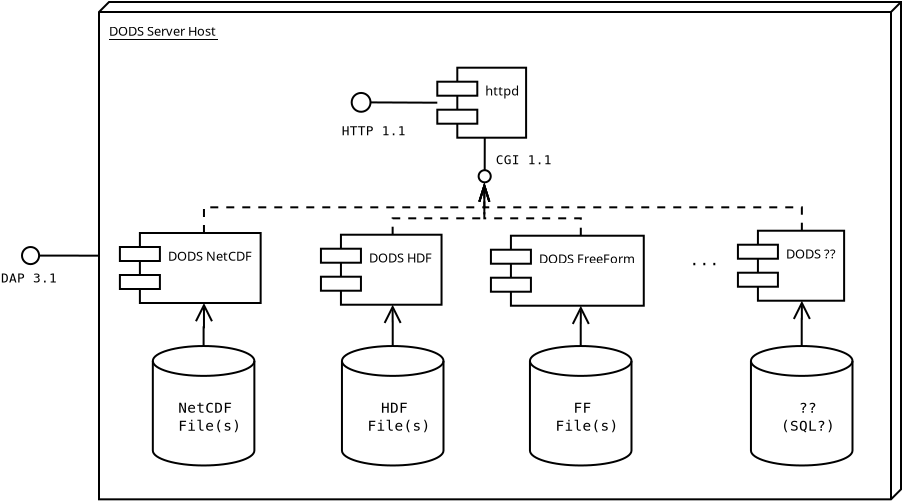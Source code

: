 <?xml version="1.0"?>
<diagram xmlns:dia="http://www.lysator.liu.se/~alla/dia/">
  <diagramdata>
    <attribute name="background">
      <color val="#ffffff"/>
    </attribute>
    <attribute name="paper">
      <composite type="paper">
        <attribute name="name">
          <string>#A4#</string>
        </attribute>
        <attribute name="tmargin">
          <real val="2.82"/>
        </attribute>
        <attribute name="bmargin">
          <real val="2.82"/>
        </attribute>
        <attribute name="lmargin">
          <real val="2.82"/>
        </attribute>
        <attribute name="rmargin">
          <real val="2.82"/>
        </attribute>
        <attribute name="is_portrait">
          <boolean val="true"/>
        </attribute>
        <attribute name="scaling">
          <real val="1"/>
        </attribute>
        <attribute name="fitto">
          <boolean val="false"/>
        </attribute>
      </composite>
    </attribute>
    <attribute name="grid">
      <composite type="grid">
        <attribute name="width_x">
          <real val="1"/>
        </attribute>
        <attribute name="width_y">
          <real val="1"/>
        </attribute>
        <attribute name="visible_x">
          <int val="1"/>
        </attribute>
        <attribute name="visible_y">
          <int val="1"/>
        </attribute>
      </composite>
    </attribute>
    <attribute name="guides">
      <composite type="guides">
        <attribute name="hguides"/>
        <attribute name="vguides"/>
      </composite>
    </attribute>
  </diagramdata>
  <layer name="Background" visible="true">
    <object type="UML - Node" version="0" id="O0">
      <attribute name="obj_pos">
        <point val="5.108,0.7"/>
      </attribute>
      <attribute name="obj_bb">
        <rectangle val="5.058,0.15;45.258,25.116"/>
      </attribute>
      <attribute name="elem_corner">
        <point val="5.108,0.7"/>
      </attribute>
      <attribute name="elem_width">
        <real val="39.6"/>
      </attribute>
      <attribute name="elem_height">
        <real val="24.366"/>
      </attribute>
      <attribute name="name">
        <composite type="text">
          <attribute name="string">
            <string>#DODS Server Host#</string>
          </attribute>
          <attribute name="font">
            <font name="Helvetica"/>
          </attribute>
          <attribute name="height">
            <real val="0.8"/>
          </attribute>
          <attribute name="pos">
            <point val="5.608,1.84"/>
          </attribute>
          <attribute name="color">
            <color val="#000000"/>
          </attribute>
          <attribute name="alignment">
            <enum val="0"/>
          </attribute>
        </composite>
      </attribute>
    </object>
    <object type="UML - Component" version="0" id="O1">
      <attribute name="obj_pos">
        <point val="22.023,3.485"/>
      </attribute>
      <attribute name="obj_bb">
        <rectangle val="21.973,3.435;26.819,7.035"/>
      </attribute>
      <attribute name="elem_corner">
        <point val="22.023,3.485"/>
      </attribute>
      <attribute name="elem_width">
        <real val="4.745"/>
      </attribute>
      <attribute name="elem_height">
        <real val="3.5"/>
      </attribute>
      <attribute name="text">
        <composite type="text">
          <attribute name="string">
            <string>#httpd#</string>
          </attribute>
          <attribute name="font">
            <font name="Helvetica"/>
          </attribute>
          <attribute name="height">
            <real val="0.8"/>
          </attribute>
          <attribute name="pos">
            <point val="24.423,4.885"/>
          </attribute>
          <attribute name="color">
            <color val="#000000"/>
          </attribute>
          <attribute name="alignment">
            <enum val="0"/>
          </attribute>
        </composite>
      </attribute>
    </object>
    <object type="UML - Component" version="0" id="O2">
      <attribute name="obj_pos">
        <point val="6.153,11.75"/>
      </attribute>
      <attribute name="obj_bb">
        <rectangle val="6.103,11.7;14.609,15.3"/>
      </attribute>
      <attribute name="elem_corner">
        <point val="6.153,11.75"/>
      </attribute>
      <attribute name="elem_width">
        <real val="8.406"/>
      </attribute>
      <attribute name="elem_height">
        <real val="3.5"/>
      </attribute>
      <attribute name="text">
        <composite type="text">
          <attribute name="string">
            <string>#DODS NetCDF#</string>
          </attribute>
          <attribute name="font">
            <font name="Helvetica"/>
          </attribute>
          <attribute name="height">
            <real val="0.8"/>
          </attribute>
          <attribute name="pos">
            <point val="8.553,13.15"/>
          </attribute>
          <attribute name="color">
            <color val="#000000"/>
          </attribute>
          <attribute name="alignment">
            <enum val="0"/>
          </attribute>
        </composite>
      </attribute>
    </object>
    <object type="UML - Implements" version="0" id="O3">
      <attribute name="obj_pos">
        <point val="24.396,6.985"/>
      </attribute>
      <attribute name="obj_bb">
        <rectangle val="24.04,6.935;28.586,9.266"/>
      </attribute>
      <attribute name="conn_endpoints">
        <point val="24.396,6.985"/>
        <point val="24.392,9.216"/>
      </attribute>
      <attribute name="diameter">
        <real val="0.606"/>
      </attribute>
      <attribute name="text">
        <string>#CGI 1.1#</string>
      </attribute>
      <attribute name="text_pos">
        <point val="24.942,8.316"/>
      </attribute>
      <connections>
        <connection handle="0" to="O1" connection="6"/>
      </connections>
    </object>
    <object type="UML - Dependency" version="0" id="O4">
      <attribute name="obj_pos">
        <point val="10.356,11.75"/>
      </attribute>
      <attribute name="obj_bb">
        <rectangle val="9.506,8.366;25.225,12.6"/>
      </attribute>
      <attribute name="orth_points">
        <point val="10.356,11.75"/>
        <point val="10.356,10.466"/>
        <point val="24.375,10.466"/>
        <point val="24.375,9.216"/>
      </attribute>
      <attribute name="orth_orient">
        <enum val="1"/>
        <enum val="0"/>
        <enum val="1"/>
      </attribute>
      <attribute name="draw_arrow">
        <boolean val="true"/>
      </attribute>
      <attribute name="name">
        <string/>
      </attribute>
      <attribute name="stereotype">
        <string/>
      </attribute>
      <connections>
        <connection handle="0" to="O2" connection="1"/>
      </connections>
    </object>
    <object type="UML - Implements" version="0" id="O5">
      <attribute name="obj_pos">
        <point val="22.023,5.235"/>
      </attribute>
      <attribute name="obj_bb">
        <rectangle val="17.192,4.697;22.073,7.121"/>
      </attribute>
      <attribute name="conn_endpoints">
        <point val="22.023,5.235"/>
        <point val="17.742,5.216"/>
      </attribute>
      <attribute name="diameter">
        <real val="0.942"/>
      </attribute>
      <attribute name="text">
        <string>#HTTP 1.1#</string>
      </attribute>
      <attribute name="text_pos">
        <point val="17.242,6.866"/>
      </attribute>
      <connections>
        <connection handle="0" to="O1" connection="3"/>
      </connections>
    </object>
    <object type="UML - Implements" version="0" id="O6">
      <attribute name="obj_pos">
        <point val="5.108,12.883"/>
      </attribute>
      <attribute name="obj_bb">
        <rectangle val="0.158,12.4;5.158,14.483"/>
      </attribute>
      <attribute name="conn_endpoints">
        <point val="5.108,12.883"/>
        <point val="1.258,12.878"/>
      </attribute>
      <attribute name="diameter">
        <real val="0.856"/>
      </attribute>
      <attribute name="text">
        <string>#DAP 3.1#</string>
      </attribute>
      <attribute name="text_pos">
        <point val="0.208,14.228"/>
      </attribute>
      <connections>
        <connection handle="0" to="O0" connection="3"/>
      </connections>
    </object>
    <object type="UML - Association" version="0" id="O7">
      <attribute name="obj_pos">
        <point val="10.356,15.25"/>
      </attribute>
      <attribute name="obj_bb">
        <rectangle val="8.888,13.8;11.806,19.001"/>
      </attribute>
      <attribute name="orth_points">
        <point val="10.356,15.25"/>
        <point val="10.356,16.466"/>
        <point val="10.338,16.466"/>
        <point val="10.338,17.401"/>
      </attribute>
      <attribute name="orth_orient">
        <enum val="1"/>
        <enum val="0"/>
        <enum val="1"/>
      </attribute>
      <attribute name="name">
        <string/>
      </attribute>
      <attribute name="direction">
        <enum val="0"/>
      </attribute>
      <attribute name="ends">
        <composite>
          <attribute name="role">
            <string/>
          </attribute>
          <attribute name="multiplicity">
            <string/>
          </attribute>
          <attribute name="arrow">
            <boolean val="true"/>
          </attribute>
          <attribute name="aggregate">
            <enum val="0"/>
          </attribute>
        </composite>
        <composite>
          <attribute name="role">
            <string/>
          </attribute>
          <attribute name="multiplicity">
            <string/>
          </attribute>
          <attribute name="arrow">
            <boolean val="false"/>
          </attribute>
          <attribute name="aggregate">
            <enum val="0"/>
          </attribute>
        </composite>
      </attribute>
      <connections>
        <connection handle="0" to="O2" connection="6"/>
        <connection handle="1" to="O8" connection="0"/>
      </connections>
    </object>
    <object type="Network - Storage" version="0" id="O8">
      <attribute name="obj_pos">
        <point val="10.338,23.373"/>
      </attribute>
      <attribute name="obj_bb">
        <rectangle val="8.086,17.361;12.59,24.595"/>
      </attribute>
      <attribute name="elem_corner">
        <point val="8.126,17.401"/>
      </attribute>
      <attribute name="elem_width">
        <real val="4.424"/>
      </attribute>
      <attribute name="elem_height">
        <real val="5.973"/>
      </attribute>
      <attribute name="magnify">
        <real val="2.212"/>
      </attribute>
      <attribute name="text">
        <composite type="text">
          <attribute name="string">
            <string>##</string>
          </attribute>
          <attribute name="font">
            <font name="Courier"/>
          </attribute>
          <attribute name="height">
            <real val="1"/>
          </attribute>
          <attribute name="pos">
            <point val="10.338,24.338"/>
          </attribute>
          <attribute name="color">
            <color val="#000000"/>
          </attribute>
          <attribute name="alignment">
            <enum val="1"/>
          </attribute>
        </composite>
      </attribute>
    </object>
    <object type="Standard - Text" version="0" id="O9">
      <attribute name="obj_pos">
        <point val="10.65,20.738"/>
      </attribute>
      <attribute name="obj_bb">
        <rectangle val="8.641,20.069;12.659,21.869"/>
      </attribute>
      <attribute name="text">
        <composite type="text">
          <attribute name="string">
            <string>#NetCDF 
File(s)#</string>
          </attribute>
          <attribute name="font">
            <font name="Courier"/>
          </attribute>
          <attribute name="height">
            <real val="0.9"/>
          </attribute>
          <attribute name="pos">
            <point val="10.65,20.738"/>
          </attribute>
          <attribute name="color">
            <color val="#000000"/>
          </attribute>
          <attribute name="alignment">
            <enum val="1"/>
          </attribute>
        </composite>
      </attribute>
    </object>
    <object type="UML - Component" version="0" id="O10">
      <attribute name="obj_pos">
        <point val="16.205,11.836"/>
      </attribute>
      <attribute name="obj_bb">
        <rectangle val="16.155,11.786;23.424,15.386"/>
      </attribute>
      <attribute name="elem_corner">
        <point val="16.205,11.836"/>
      </attribute>
      <attribute name="elem_width">
        <real val="7.169"/>
      </attribute>
      <attribute name="elem_height">
        <real val="3.5"/>
      </attribute>
      <attribute name="text">
        <composite type="text">
          <attribute name="string">
            <string>#DODS HDF#</string>
          </attribute>
          <attribute name="font">
            <font name="Helvetica"/>
          </attribute>
          <attribute name="height">
            <real val="0.8"/>
          </attribute>
          <attribute name="pos">
            <point val="18.605,13.236"/>
          </attribute>
          <attribute name="color">
            <color val="#000000"/>
          </attribute>
          <attribute name="alignment">
            <enum val="0"/>
          </attribute>
        </composite>
      </attribute>
    </object>
    <object type="UML - Component" version="0" id="O11">
      <attribute name="obj_pos">
        <point val="24.704,11.886"/>
      </attribute>
      <attribute name="obj_bb">
        <rectangle val="24.654,11.836;33.742,15.436"/>
      </attribute>
      <attribute name="elem_corner">
        <point val="24.704,11.886"/>
      </attribute>
      <attribute name="elem_width">
        <real val="8.987"/>
      </attribute>
      <attribute name="elem_height">
        <real val="3.5"/>
      </attribute>
      <attribute name="text">
        <composite type="text">
          <attribute name="string">
            <string>#DODS FreeForm#</string>
          </attribute>
          <attribute name="font">
            <font name="Helvetica"/>
          </attribute>
          <attribute name="height">
            <real val="0.8"/>
          </attribute>
          <attribute name="pos">
            <point val="27.105,13.286"/>
          </attribute>
          <attribute name="color">
            <color val="#000000"/>
          </attribute>
          <attribute name="alignment">
            <enum val="0"/>
          </attribute>
        </composite>
      </attribute>
    </object>
    <object type="UML - Component" version="0" id="O12">
      <attribute name="obj_pos">
        <point val="37.054,11.636"/>
      </attribute>
      <attribute name="obj_bb">
        <rectangle val="37.005,11.586;43.498,15.186"/>
      </attribute>
      <attribute name="elem_corner">
        <point val="37.054,11.636"/>
      </attribute>
      <attribute name="elem_width">
        <real val="6.394"/>
      </attribute>
      <attribute name="elem_height">
        <real val="3.5"/>
      </attribute>
      <attribute name="text">
        <composite type="text">
          <attribute name="string">
            <string>#DODS ??#</string>
          </attribute>
          <attribute name="font">
            <font name="Helvetica"/>
          </attribute>
          <attribute name="height">
            <real val="0.8"/>
          </attribute>
          <attribute name="pos">
            <point val="39.455,13.036"/>
          </attribute>
          <attribute name="color">
            <color val="#000000"/>
          </attribute>
          <attribute name="alignment">
            <enum val="0"/>
          </attribute>
        </composite>
      </attribute>
    </object>
    <object type="Standard - Text" version="0" id="O13">
      <attribute name="obj_pos">
        <point val="35.387,13.366"/>
      </attribute>
      <attribute name="obj_bb">
        <rectangle val="34.378,12.623;36.396,13.623"/>
      </attribute>
      <attribute name="text">
        <composite type="text">
          <attribute name="string">
            <string>#...#</string>
          </attribute>
          <attribute name="font">
            <font name="Courier"/>
          </attribute>
          <attribute name="height">
            <real val="1"/>
          </attribute>
          <attribute name="pos">
            <point val="35.387,13.366"/>
          </attribute>
          <attribute name="color">
            <color val="#000000"/>
          </attribute>
          <attribute name="alignment">
            <enum val="1"/>
          </attribute>
        </composite>
      </attribute>
    </object>
    <object type="Network - Storage" version="0" id="O14">
      <attribute name="obj_pos">
        <point val="19.794,23.373"/>
      </attribute>
      <attribute name="obj_bb">
        <rectangle val="17.542,17.361;22.046,24.595"/>
      </attribute>
      <attribute name="elem_corner">
        <point val="17.582,17.401"/>
      </attribute>
      <attribute name="elem_width">
        <real val="4.424"/>
      </attribute>
      <attribute name="elem_height">
        <real val="5.973"/>
      </attribute>
      <attribute name="magnify">
        <real val="2.212"/>
      </attribute>
      <attribute name="text">
        <composite type="text">
          <attribute name="string">
            <string>##</string>
          </attribute>
          <attribute name="font">
            <font name="Courier"/>
          </attribute>
          <attribute name="height">
            <real val="1"/>
          </attribute>
          <attribute name="pos">
            <point val="19.794,24.338"/>
          </attribute>
          <attribute name="color">
            <color val="#000000"/>
          </attribute>
          <attribute name="alignment">
            <enum val="1"/>
          </attribute>
        </composite>
      </attribute>
    </object>
    <object type="Standard - Text" version="0" id="O15">
      <attribute name="obj_pos">
        <point val="20.106,20.738"/>
      </attribute>
      <attribute name="obj_bb">
        <rectangle val="18.098,20.069;22.115,21.869"/>
      </attribute>
      <attribute name="text">
        <composite type="text">
          <attribute name="string">
            <string>#HDF 
File(s)#</string>
          </attribute>
          <attribute name="font">
            <font name="Courier"/>
          </attribute>
          <attribute name="height">
            <real val="0.9"/>
          </attribute>
          <attribute name="pos">
            <point val="20.106,20.738"/>
          </attribute>
          <attribute name="color">
            <color val="#000000"/>
          </attribute>
          <attribute name="alignment">
            <enum val="1"/>
          </attribute>
        </composite>
      </attribute>
    </object>
    <object type="Network - Storage" version="0" id="O16">
      <attribute name="obj_pos">
        <point val="29.194,23.373"/>
      </attribute>
      <attribute name="obj_bb">
        <rectangle val="26.942,17.361;31.446,24.595"/>
      </attribute>
      <attribute name="elem_corner">
        <point val="26.982,17.401"/>
      </attribute>
      <attribute name="elem_width">
        <real val="4.424"/>
      </attribute>
      <attribute name="elem_height">
        <real val="5.973"/>
      </attribute>
      <attribute name="magnify">
        <real val="2.212"/>
      </attribute>
      <attribute name="text">
        <composite type="text">
          <attribute name="string">
            <string>##</string>
          </attribute>
          <attribute name="font">
            <font name="Courier"/>
          </attribute>
          <attribute name="height">
            <real val="1"/>
          </attribute>
          <attribute name="pos">
            <point val="29.194,24.338"/>
          </attribute>
          <attribute name="color">
            <color val="#000000"/>
          </attribute>
          <attribute name="alignment">
            <enum val="1"/>
          </attribute>
        </composite>
      </attribute>
    </object>
    <object type="Standard - Text" version="0" id="O17">
      <attribute name="obj_pos">
        <point val="29.506,20.738"/>
      </attribute>
      <attribute name="obj_bb">
        <rectangle val="27.497,20.069;31.515,21.869"/>
      </attribute>
      <attribute name="text">
        <composite type="text">
          <attribute name="string">
            <string>#FF 
File(s)#</string>
          </attribute>
          <attribute name="font">
            <font name="Courier"/>
          </attribute>
          <attribute name="height">
            <real val="0.9"/>
          </attribute>
          <attribute name="pos">
            <point val="29.506,20.738"/>
          </attribute>
          <attribute name="color">
            <color val="#000000"/>
          </attribute>
          <attribute name="alignment">
            <enum val="1"/>
          </attribute>
        </composite>
      </attribute>
    </object>
    <object type="Network - Storage" version="0" id="O18">
      <attribute name="obj_pos">
        <point val="40.244,23.373"/>
      </attribute>
      <attribute name="obj_bb">
        <rectangle val="37.992,17.361;42.496,24.595"/>
      </attribute>
      <attribute name="elem_corner">
        <point val="38.032,17.401"/>
      </attribute>
      <attribute name="elem_width">
        <real val="4.424"/>
      </attribute>
      <attribute name="elem_height">
        <real val="5.973"/>
      </attribute>
      <attribute name="magnify">
        <real val="2.212"/>
      </attribute>
      <attribute name="text">
        <composite type="text">
          <attribute name="string">
            <string>##</string>
          </attribute>
          <attribute name="font">
            <font name="Courier"/>
          </attribute>
          <attribute name="height">
            <real val="1"/>
          </attribute>
          <attribute name="pos">
            <point val="40.244,24.338"/>
          </attribute>
          <attribute name="color">
            <color val="#000000"/>
          </attribute>
          <attribute name="alignment">
            <enum val="1"/>
          </attribute>
        </composite>
      </attribute>
    </object>
    <object type="Standard - Text" version="0" id="O19">
      <attribute name="obj_pos">
        <point val="40.556,20.738"/>
      </attribute>
      <attribute name="obj_bb">
        <rectangle val="38.82,20.069;42.293,21.869"/>
      </attribute>
      <attribute name="text">
        <composite type="text">
          <attribute name="string">
            <string>#??
(SQL?)#</string>
          </attribute>
          <attribute name="font">
            <font name="Courier"/>
          </attribute>
          <attribute name="height">
            <real val="0.9"/>
          </attribute>
          <attribute name="pos">
            <point val="40.556,20.738"/>
          </attribute>
          <attribute name="color">
            <color val="#000000"/>
          </attribute>
          <attribute name="alignment">
            <enum val="1"/>
          </attribute>
        </composite>
      </attribute>
    </object>
    <object type="UML - Association" version="0" id="O20">
      <attribute name="obj_pos">
        <point val="19.79,15.336"/>
      </attribute>
      <attribute name="obj_bb">
        <rectangle val="18.34,13.886;21.244,19.001"/>
      </attribute>
      <attribute name="orth_points">
        <point val="19.79,15.336"/>
        <point val="19.79,16.166"/>
        <point val="19.794,16.166"/>
        <point val="19.794,17.401"/>
      </attribute>
      <attribute name="orth_orient">
        <enum val="1"/>
        <enum val="0"/>
        <enum val="1"/>
      </attribute>
      <attribute name="name">
        <string/>
      </attribute>
      <attribute name="direction">
        <enum val="0"/>
      </attribute>
      <attribute name="ends">
        <composite>
          <attribute name="role">
            <string/>
          </attribute>
          <attribute name="multiplicity">
            <string/>
          </attribute>
          <attribute name="arrow">
            <boolean val="true"/>
          </attribute>
          <attribute name="aggregate">
            <enum val="0"/>
          </attribute>
        </composite>
        <composite>
          <attribute name="role">
            <string/>
          </attribute>
          <attribute name="multiplicity">
            <string/>
          </attribute>
          <attribute name="arrow">
            <boolean val="false"/>
          </attribute>
          <attribute name="aggregate">
            <enum val="0"/>
          </attribute>
        </composite>
      </attribute>
      <connections>
        <connection handle="0" to="O10" connection="6"/>
        <connection handle="1" to="O14" connection="0"/>
      </connections>
    </object>
    <object type="UML - Association" version="0" id="O21">
      <attribute name="obj_pos">
        <point val="29.198,15.386"/>
      </attribute>
      <attribute name="obj_bb">
        <rectangle val="27.744,13.936;30.648,19.001"/>
      </attribute>
      <attribute name="orth_points">
        <point val="29.198,15.386"/>
        <point val="29.198,16.241"/>
        <point val="29.194,16.241"/>
        <point val="29.194,17.401"/>
      </attribute>
      <attribute name="orth_orient">
        <enum val="1"/>
        <enum val="0"/>
        <enum val="1"/>
      </attribute>
      <attribute name="name">
        <string/>
      </attribute>
      <attribute name="direction">
        <enum val="0"/>
      </attribute>
      <attribute name="ends">
        <composite>
          <attribute name="role">
            <string/>
          </attribute>
          <attribute name="multiplicity">
            <string/>
          </attribute>
          <attribute name="arrow">
            <boolean val="true"/>
          </attribute>
          <attribute name="aggregate">
            <enum val="0"/>
          </attribute>
        </composite>
        <composite>
          <attribute name="role">
            <string/>
          </attribute>
          <attribute name="multiplicity">
            <string/>
          </attribute>
          <attribute name="arrow">
            <boolean val="false"/>
          </attribute>
          <attribute name="aggregate">
            <enum val="0"/>
          </attribute>
        </composite>
      </attribute>
      <connections>
        <connection handle="0" to="O11" connection="6"/>
        <connection handle="1" to="O16" connection="0"/>
      </connections>
    </object>
    <object type="UML - Association" version="0" id="O22">
      <attribute name="obj_pos">
        <point val="40.251,15.136"/>
      </attribute>
      <attribute name="obj_bb">
        <rectangle val="38.794,13.686;41.701,19.001"/>
      </attribute>
      <attribute name="orth_points">
        <point val="40.251,15.136"/>
        <point val="40.251,16.041"/>
        <point val="40.244,16.041"/>
        <point val="40.244,17.401"/>
      </attribute>
      <attribute name="orth_orient">
        <enum val="1"/>
        <enum val="0"/>
        <enum val="1"/>
      </attribute>
      <attribute name="name">
        <string/>
      </attribute>
      <attribute name="direction">
        <enum val="0"/>
      </attribute>
      <attribute name="ends">
        <composite>
          <attribute name="role">
            <string/>
          </attribute>
          <attribute name="multiplicity">
            <string/>
          </attribute>
          <attribute name="arrow">
            <boolean val="true"/>
          </attribute>
          <attribute name="aggregate">
            <enum val="0"/>
          </attribute>
        </composite>
        <composite>
          <attribute name="role">
            <string/>
          </attribute>
          <attribute name="multiplicity">
            <string/>
          </attribute>
          <attribute name="arrow">
            <boolean val="false"/>
          </attribute>
          <attribute name="aggregate">
            <enum val="0"/>
          </attribute>
        </composite>
      </attribute>
      <connections>
        <connection handle="0" to="O12" connection="6"/>
        <connection handle="1" to="O18" connection="0"/>
      </connections>
    </object>
    <object type="UML - Dependency" version="0" id="O23">
      <attribute name="obj_pos">
        <point val="19.79,11.836"/>
      </attribute>
      <attribute name="obj_bb">
        <rectangle val="18.94,8.366;25.225,12.686"/>
      </attribute>
      <attribute name="orth_points">
        <point val="19.79,11.836"/>
        <point val="19.79,11.016"/>
        <point val="24.375,11.016"/>
        <point val="24.375,9.216"/>
      </attribute>
      <attribute name="orth_orient">
        <enum val="1"/>
        <enum val="0"/>
        <enum val="1"/>
      </attribute>
      <attribute name="draw_arrow">
        <boolean val="true"/>
      </attribute>
      <attribute name="name">
        <string/>
      </attribute>
      <attribute name="stereotype">
        <string/>
      </attribute>
      <connections>
        <connection handle="0" to="O10" connection="1"/>
      </connections>
    </object>
    <object type="UML - Dependency" version="0" id="O24">
      <attribute name="obj_pos">
        <point val="29.198,11.886"/>
      </attribute>
      <attribute name="obj_bb">
        <rectangle val="23.525,8.366;30.048,12.736"/>
      </attribute>
      <attribute name="orth_points">
        <point val="29.198,11.886"/>
        <point val="29.198,11.016"/>
        <point val="24.375,11.016"/>
        <point val="24.375,9.216"/>
      </attribute>
      <attribute name="orth_orient">
        <enum val="1"/>
        <enum val="0"/>
        <enum val="1"/>
      </attribute>
      <attribute name="draw_arrow">
        <boolean val="true"/>
      </attribute>
      <attribute name="name">
        <string/>
      </attribute>
      <attribute name="stereotype">
        <string/>
      </attribute>
      <connections>
        <connection handle="0" to="O11" connection="1"/>
      </connections>
    </object>
    <object type="UML - Dependency" version="0" id="O25">
      <attribute name="obj_pos">
        <point val="40.251,11.636"/>
      </attribute>
      <attribute name="obj_bb">
        <rectangle val="23.525,8.366;41.101,12.486"/>
      </attribute>
      <attribute name="orth_points">
        <point val="40.251,11.636"/>
        <point val="40.251,10.466"/>
        <point val="24.375,10.466"/>
        <point val="24.375,9.216"/>
      </attribute>
      <attribute name="orth_orient">
        <enum val="1"/>
        <enum val="0"/>
        <enum val="1"/>
      </attribute>
      <attribute name="draw_arrow">
        <boolean val="true"/>
      </attribute>
      <attribute name="name">
        <string/>
      </attribute>
      <attribute name="stereotype">
        <string/>
      </attribute>
      <connections>
        <connection handle="0" to="O12" connection="1"/>
      </connections>
    </object>
  </layer>
</diagram>
